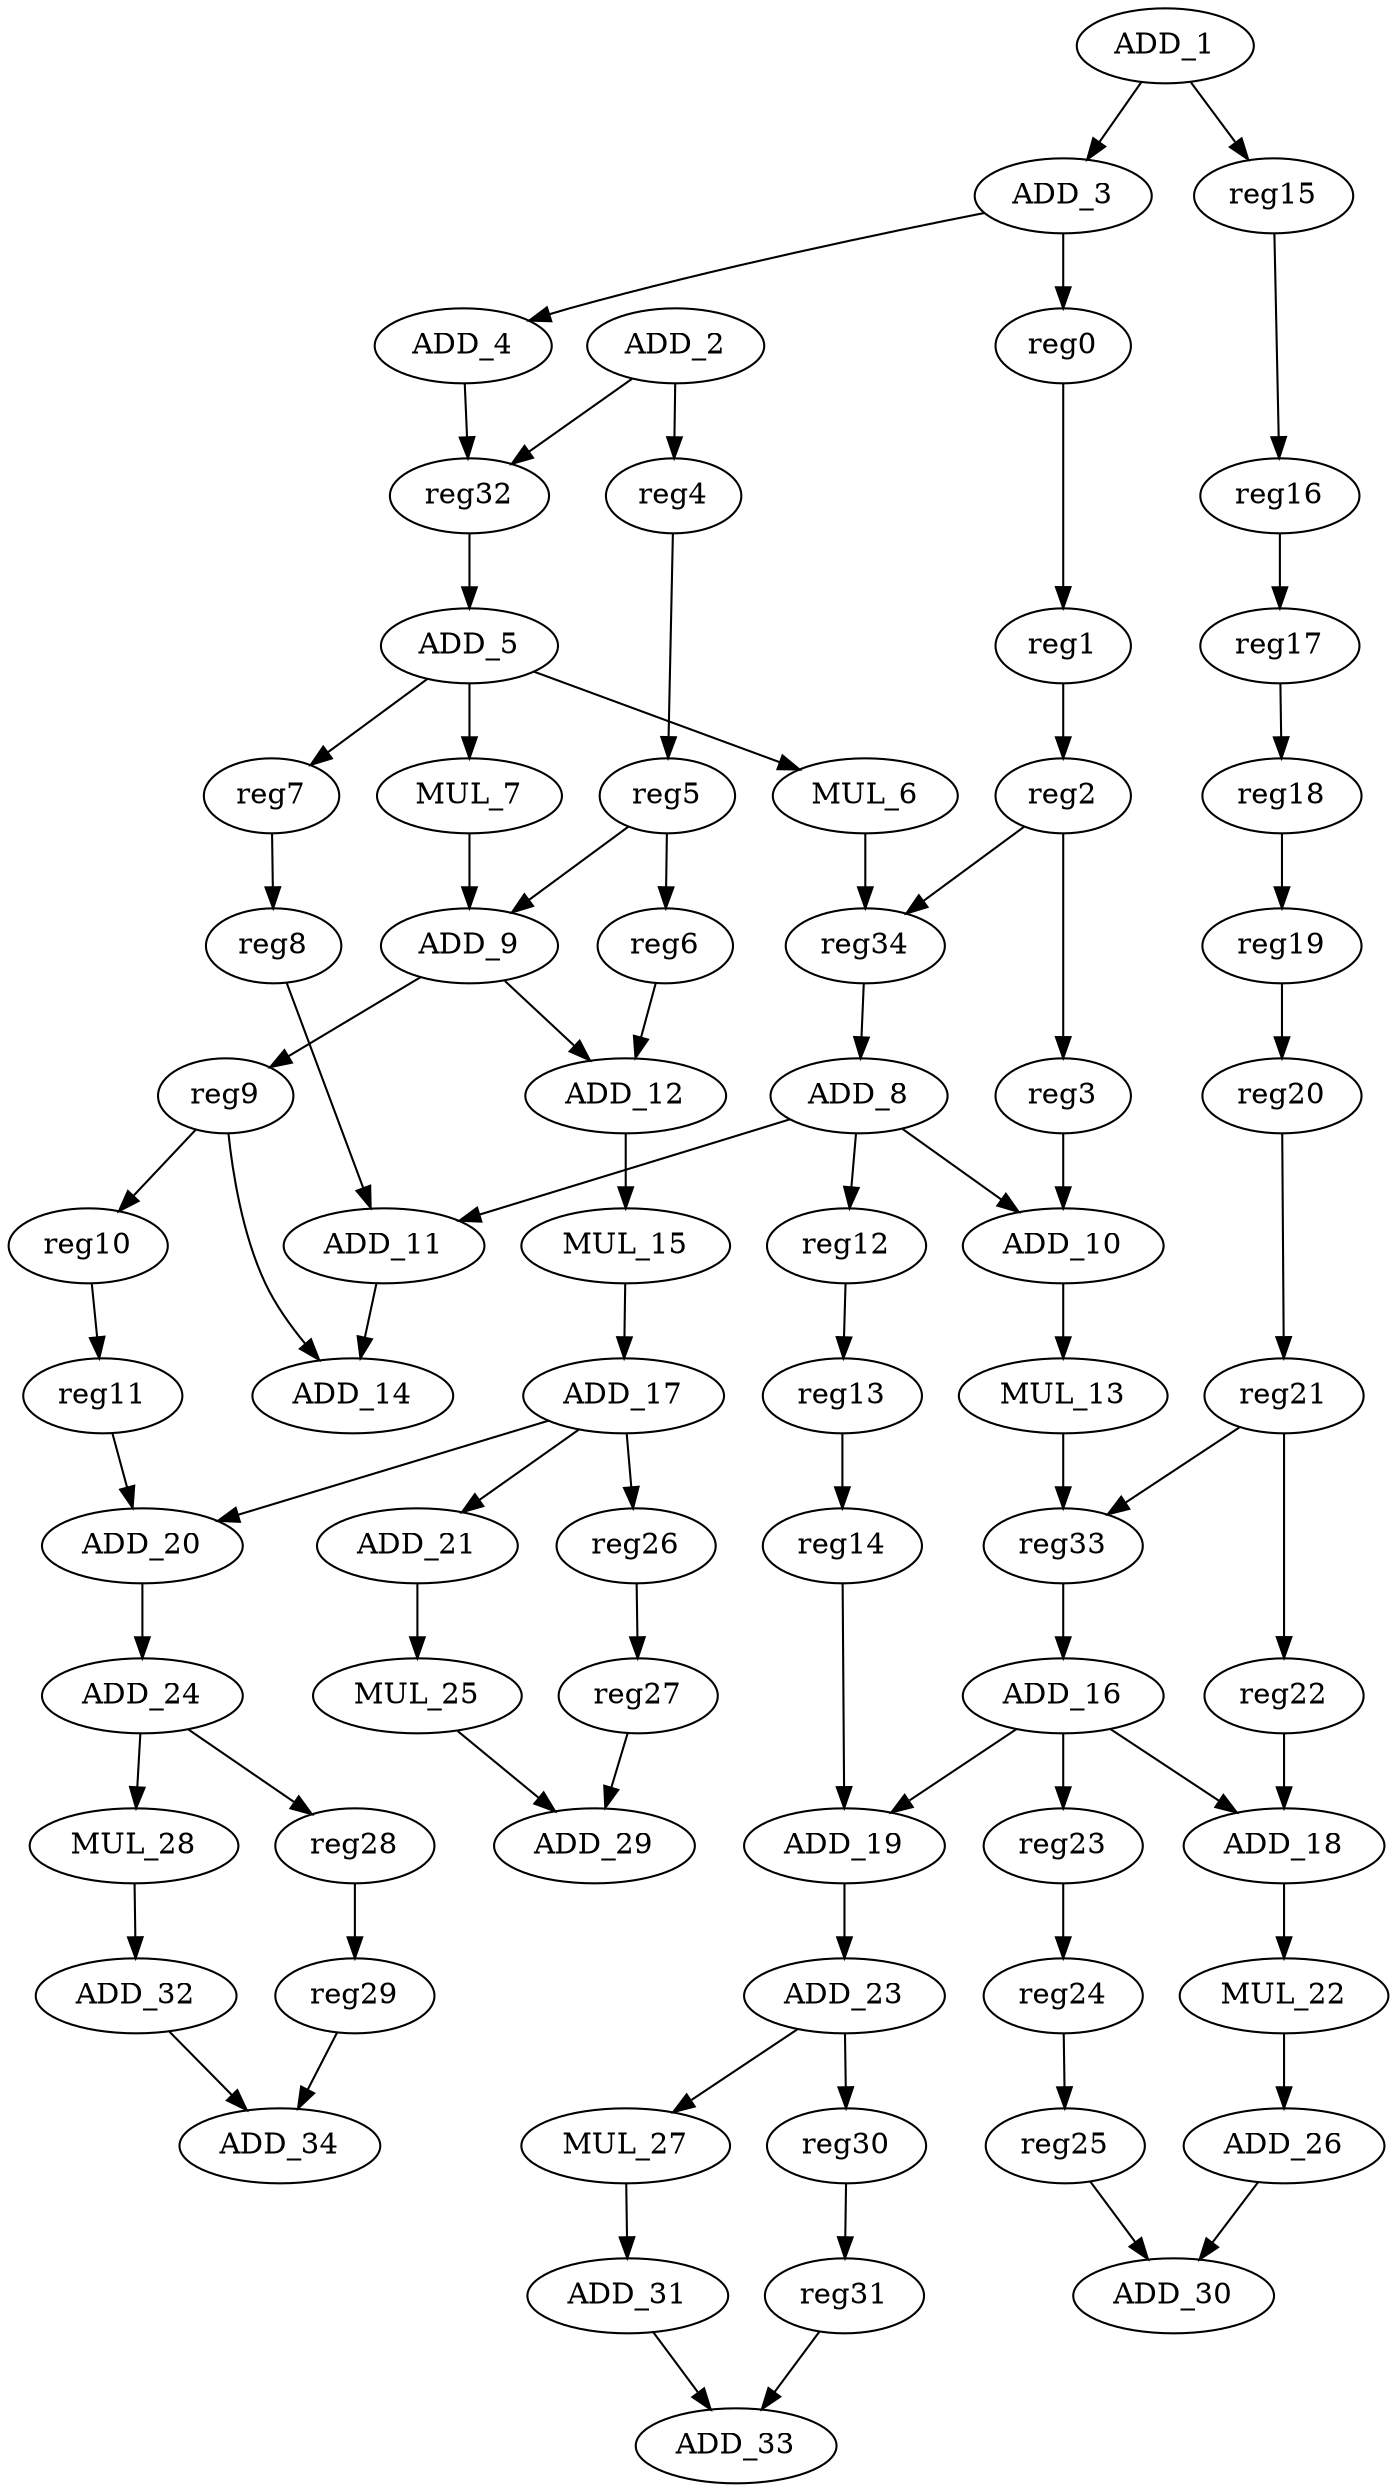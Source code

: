 digraph "ewf" {
ADD_1 [label=ADD_1];
ADD_2 [label=ADD_2];
ADD_3 [label=ADD_3];
ADD_4 [label=ADD_4];
ADD_5 [label=ADD_5];
MUL_6 [label=MUL_6];
MUL_7 [label=MUL_7];
ADD_8 [label=ADD_8];
ADD_9 [label=ADD_9];
ADD_10 [label=ADD_10];
ADD_11 [label=ADD_11];
ADD_12 [label=ADD_12];
MUL_13 [label=MUL_13];
ADD_14 [label=ADD_14];
MUL_15 [label=MUL_15];
ADD_16 [label=ADD_16];
ADD_17 [label=ADD_17];
ADD_18 [label=ADD_18];
ADD_19 [label=ADD_19];
ADD_20 [label=ADD_20];
ADD_21 [label=ADD_21];
MUL_22 [label=MUL_22];
ADD_23 [label=ADD_23];
ADD_24 [label=ADD_24];
MUL_25 [label=MUL_25];
ADD_26 [label=ADD_26];
MUL_27 [label=MUL_27];
MUL_28 [label=MUL_28];
ADD_29 [label=ADD_29];
ADD_30 [label=ADD_30];
ADD_31 [label=ADD_31];
ADD_32 [label=ADD_32];
ADD_33 [label=ADD_33];
ADD_34 [label=ADD_34];
reg15 [label=reg15];
reg16 [label=reg16];
reg17 [label=reg17];
reg18 [label=reg18];
reg19 [label=reg19];
reg20 [label=reg20];
reg21 [label=reg21];
reg33 [label=reg33];
reg22 [label=reg22];
reg32 [label=reg32];
reg4 [label=reg4];
reg5 [label=reg5];
reg6 [label=reg6];
reg0 [label=reg0];
reg1 [label=reg1];
reg2 [label=reg2];
reg34 [label=reg34];
reg3 [label=reg3];
reg7 [label=reg7];
reg8 [label=reg8];
reg12 [label=reg12];
reg13 [label=reg13];
reg14 [label=reg14];
reg9 [label=reg9];
reg10 [label=reg10];
reg11 [label=reg11];
reg23 [label=reg23];
reg24 [label=reg24];
reg25 [label=reg25];
reg26 [label=reg26];
reg27 [label=reg27];
reg30 [label=reg30];
reg31 [label=reg31];
reg28 [label=reg28];
reg29 [label=reg29];
ADD_1 -> ADD_3  [key=0, name=0];
ADD_1 -> reg15  [key=0];
ADD_2 -> reg32  [key=0, name=3];
ADD_2 -> reg4  [key=0];
ADD_3 -> ADD_4  [key=0, name=6];
ADD_3 -> reg0  [key=0];
ADD_4 -> reg32  [key=0, name=9];
ADD_5 -> MUL_6  [key=0, name=10];
ADD_5 -> MUL_7  [key=0, name=11];
ADD_5 -> reg7  [key=0];
MUL_6 -> reg34  [key=0];
MUL_7 -> ADD_9  [key=0, name=14];
ADD_8 -> ADD_10  [key=0, name=15];
ADD_8 -> ADD_11  [key=0, name=16];
ADD_8 -> reg12  [key=0];
ADD_9 -> ADD_12  [key=0, name=18];
ADD_9 -> reg9  [key=0];
ADD_10 -> MUL_13  [key=0, name=21];
ADD_11 -> ADD_14  [key=0, name=22];
ADD_12 -> MUL_15  [key=0, name=23];
MUL_13 -> reg33  [key=0];
MUL_15 -> ADD_17  [key=0, name=25];
ADD_16 -> ADD_18  [key=0, name=26];
ADD_16 -> ADD_19  [key=0, name=27];
ADD_16 -> reg23  [key=0];
ADD_17 -> ADD_20  [key=0, name=29];
ADD_17 -> ADD_21  [key=0, name=30];
ADD_17 -> reg26  [key=0];
ADD_18 -> MUL_22  [key=0, name=32];
ADD_19 -> ADD_23  [key=0, name=33];
ADD_20 -> ADD_24  [key=0, name=34];
ADD_21 -> MUL_25  [key=0, name=35];
MUL_22 -> ADD_26  [key=0, name=36];
ADD_23 -> MUL_27  [key=0, name=37];
ADD_23 -> reg30  [key=0];
ADD_24 -> MUL_28  [key=0, name=39];
ADD_24 -> reg28  [key=0];
MUL_25 -> ADD_29  [key=0, name=41];
ADD_26 -> ADD_30  [key=0, name=42];
MUL_27 -> ADD_31  [key=0, name=43];
MUL_28 -> ADD_32  [key=0, name=44];
ADD_31 -> ADD_33  [key=0, name=45];
ADD_32 -> ADD_34  [key=0, name=46];
reg15 -> reg16  [key=0];
reg16 -> reg17  [key=0];
reg17 -> reg18  [key=0];
reg18 -> reg19  [key=0];
reg19 -> reg20  [key=0];
reg20 -> reg21  [key=0];
reg21 -> reg33  [key=0, name=1];
reg21 -> reg22  [key=0];
reg33 -> ADD_16  [key=0, name=24];
reg22 -> ADD_18  [key=0, name=2];
reg32 -> ADD_5  [key=0, name=9];
reg4 -> reg5  [key=0];
reg5 -> ADD_9  [key=0, name=4];
reg5 -> reg6  [key=0];
reg6 -> ADD_12  [key=0, name=5];
reg0 -> reg1  [key=0];
reg1 -> reg2  [key=0];
reg2 -> reg34  [key=0];
reg2 -> reg3  [key=0];
reg34 -> ADD_8  [key=0, name=13];
reg3 -> ADD_10  [key=0, name=8];
reg7 -> reg8  [key=0];
reg8 -> ADD_11  [key=0, name=12];
reg12 -> reg13  [key=0];
reg13 -> reg14  [key=0];
reg14 -> ADD_19  [key=0, name=17];
reg9 -> ADD_14  [key=0, name=19];
reg9 -> reg10  [key=0];
reg10 -> reg11  [key=0];
reg11 -> ADD_20  [key=0, name=20];
reg23 -> reg24  [key=0];
reg24 -> reg25  [key=0];
reg25 -> ADD_30  [key=0, name=28];
reg26 -> reg27  [key=0];
reg27 -> ADD_29  [key=0, name=31];
reg30 -> reg31  [key=0];
reg31 -> ADD_33  [key=0, name=38];
reg28 -> reg29  [key=0];
reg29 -> ADD_34  [key=0, name=40];
}

